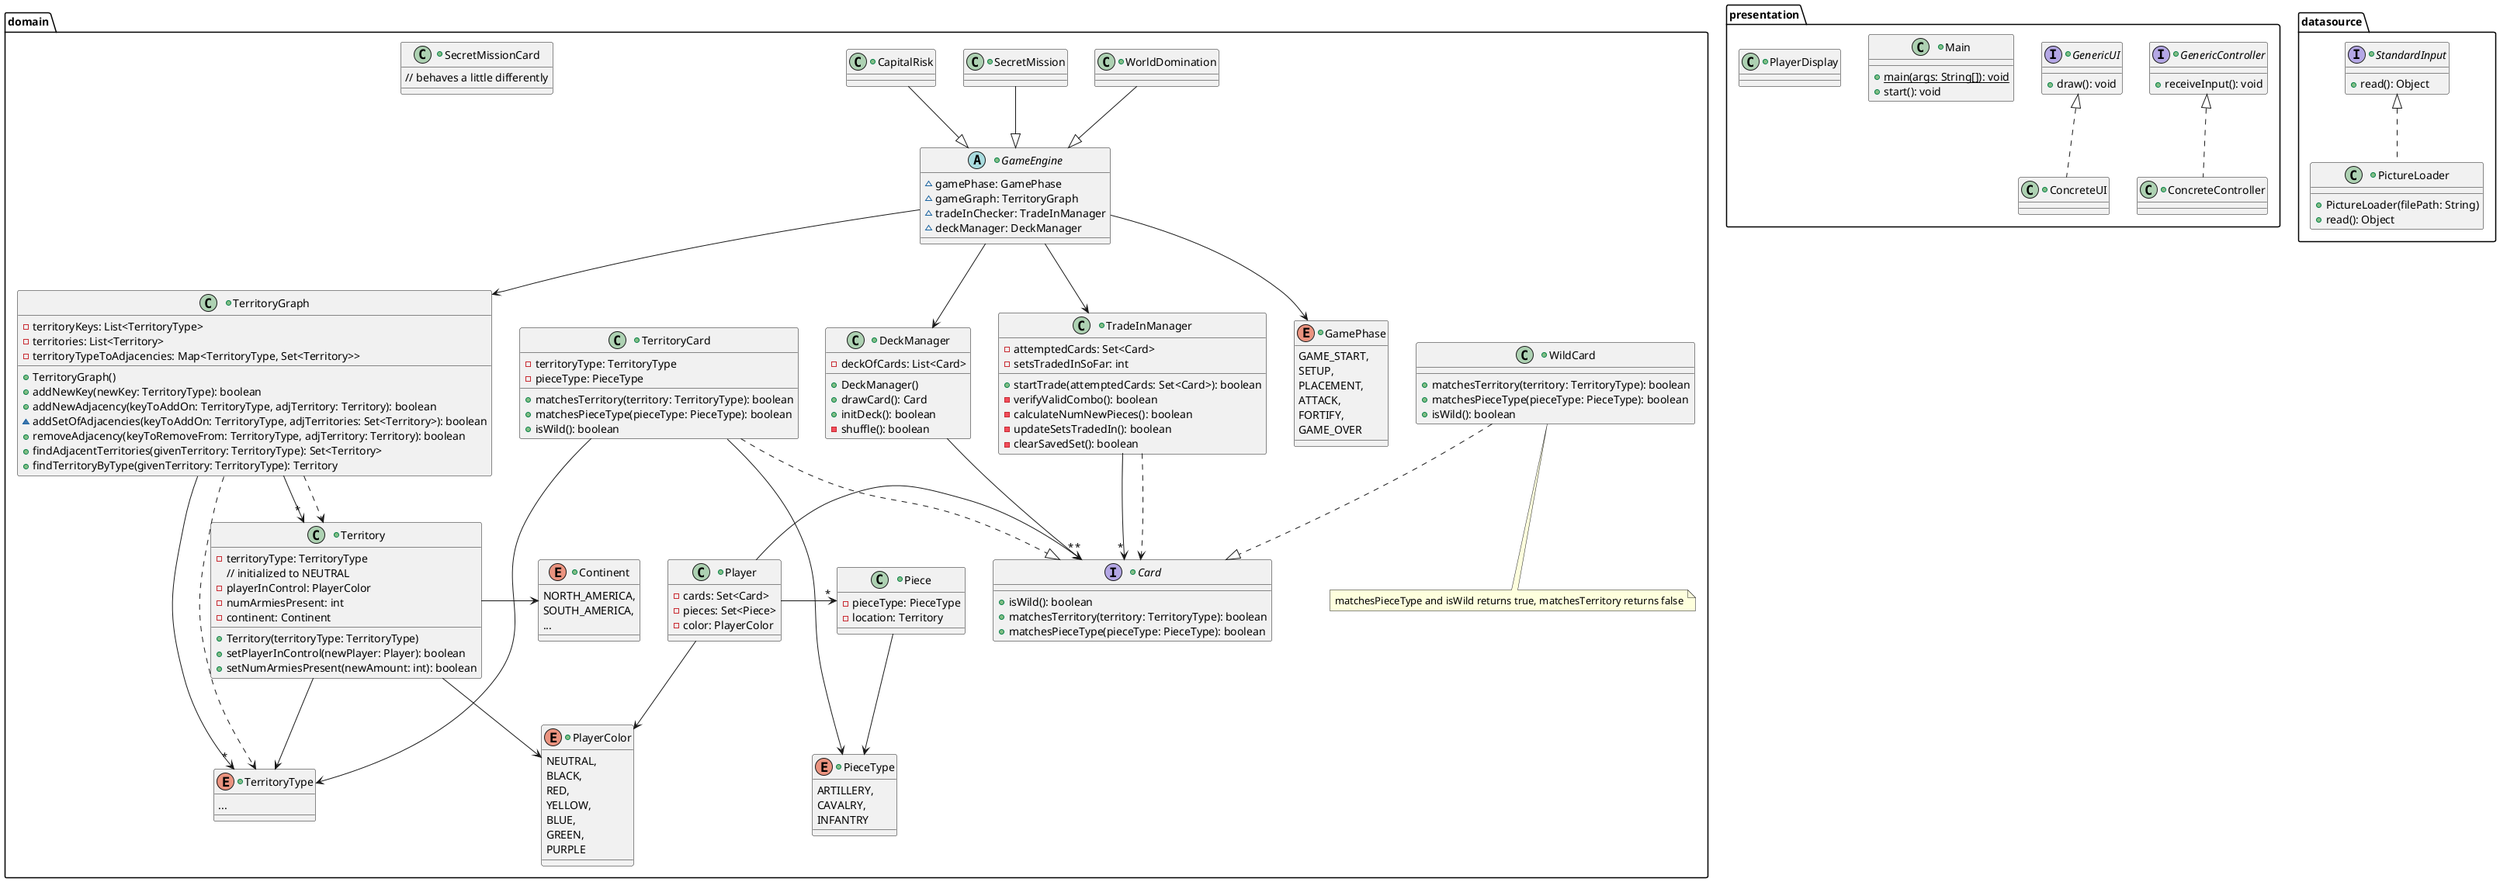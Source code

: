 @startuml RiskDesign

package presentation {
    +class Main {
        +{static} main(args: String[]): void
        +start(): void
    }

    +interface GenericUI {
        +draw(): void
    }

    +class ConcreteUI {

    }

    ConcreteUI .u.|> GenericUI

    +interface GenericController {
        +receiveInput(): void
    }

    +class ConcreteController {

    }

    ConcreteController .u.|> GenericController

    +class PlayerDisplay {

    }


}

package domain {
    +abstract class GameEngine {
        ~gamePhase: GamePhase
        ~gameGraph: TerritoryGraph
        ~tradeInChecker: TradeInManager
        ~deckManager: DeckManager
    }

    +class WorldDomination {

    }

    +class SecretMission {

    }

    +class CapitalRisk {

    }

    +enum GamePhase {
        GAME_START,
        SETUP,
        PLACEMENT,
        ATTACK,
        FORTIFY,
        GAME_OVER
    }

    GameEngine --> GamePhase
    GameEngine --> TerritoryGraph
    GameEngine --> DeckManager
    GameEngine --> TradeInManager
    CapitalRisk --|> GameEngine
    SecretMission --|> GameEngine
    WorldDomination --|> GameEngine

    +class DeckManager {
        -deckOfCards: List<Card>
        +DeckManager()
        +drawCard(): Card
        +initDeck(): boolean
        -shuffle(): boolean
    }

    DeckManager -> "*" Card

    +class TradeInManager {
        -attemptedCards: Set<Card>
        -setsTradedInSoFar: int
        +startTrade(attemptedCards: Set<Card>): boolean
        -verifyValidCombo(): boolean
        -calculateNumNewPieces(): boolean
        -updateSetsTradedIn(): boolean
        -clearSavedSet(): boolean
    }

    TradeInManager -d-> "*" Card
    TradeInManager .d.> Card

    +class Player {
        -cards: Set<Card>
        -pieces: Set<Piece>
        -color: PlayerColor
    }

    Player -> "*" Piece
    Player -> "*" Card
    Player -> PlayerColor

    +class Piece {
        -pieceType: PieceType
        -location: Territory
    }

    +enum PieceType {
        ARTILLERY,
        CAVALRY,
        INFANTRY
    }

    Piece --> PieceType

    +interface Card {
        +isWild(): boolean
        +matchesTerritory(territory: TerritoryType): boolean
        +matchesPieceType(pieceType: PieceType): boolean
    }

    +class WildCard {
        +matchesTerritory(territory: TerritoryType): boolean
        +matchesPieceType(pieceType: PieceType): boolean
        +isWild(): boolean
    }

    note "matchesPieceType and isWild returns true, matchesTerritory returns false" as N1
    N1 .u. WildCard

    +class TerritoryCard {
        -territoryType: TerritoryType
        -pieceType: PieceType
        +matchesTerritory(territory: TerritoryType): boolean
        +matchesPieceType(pieceType: PieceType): boolean
        +isWild(): boolean
    }

    +class SecretMissionCard {
        // behaves a little differently        
    }

    TerritoryCard ..|> Card
    WildCard ..|> Card
    TerritoryCard --> PieceType
    TerritoryCard --> TerritoryType

    +enum TerritoryType {
        ...
    }

    +enum Continent {
        NORTH_AMERICA,
        SOUTH_AMERICA,
        ...
    }

    +class TerritoryGraph {
        -territoryKeys: List<TerritoryType>
        -territories: List<Territory>
        -territoryTypeToAdjacencies: Map<TerritoryType, Set<Territory>>
        +TerritoryGraph()
        +addNewKey(newKey: TerritoryType): boolean
        +addNewAdjacency(keyToAddOn: TerritoryType, adjTerritory: Territory): boolean
        ~addSetOfAdjacencies(keyToAddOn: TerritoryType, adjTerritories: Set<Territory>): boolean
        +removeAdjacency(keyToRemoveFrom: TerritoryType, adjTerritory: Territory): boolean
        +findAdjacentTerritories(givenTerritory: TerritoryType): Set<Territory>
        +findTerritoryByType(givenTerritory: TerritoryType): Territory
    }

    TerritoryGraph --> "*" Territory
    TerritoryGraph --> "*" TerritoryType
    TerritoryGraph ..> Territory
    TerritoryGraph ..> TerritoryType

    +class Territory {
        -territoryType: TerritoryType
        // initialized to NEUTRAL
        -playerInControl: PlayerColor
        -numArmiesPresent: int
        -continent: Continent
        +Territory(territoryType: TerritoryType)
        +setPlayerInControl(newPlayer: Player): boolean 
        +setNumArmiesPresent(newAmount: int): boolean
    }

    Territory --> PlayerColor
    Territory --> TerritoryType
    Territory -> Continent

    +enum PlayerColor {
        NEUTRAL,
        BLACK,
        RED,
        YELLOW,
        BLUE,
        GREEN,
        PURPLE
    }


}

package datasource {
    +interface StandardInput {
        +read(): Object
    }

    +class PictureLoader {
        +PictureLoader(filePath: String)
        +read(): Object
    }

    PictureLoader .u.|> StandardInput
}

@enduml

